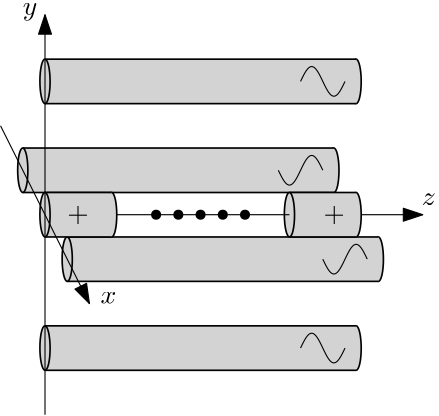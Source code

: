 <?xml version="1.0"?>
<!DOCTYPE ipe SYSTEM "ipe.dtd">
<ipe version="70005" creator="Ipe 7.1.4">
<info created="D:20150518151439" modified="D:20150519112907"/>
<ipestyle name="basic">
<symbol name="arrow/arc(spx)">
<path stroke="sym-stroke" fill="sym-stroke" pen="sym-pen">
0 0 m
-1 0.333 l
-1 -0.333 l
h
</path>
</symbol>
<symbol name="arrow/farc(spx)">
<path stroke="sym-stroke" fill="white" pen="sym-pen">
0 0 m
-1 0.333 l
-1 -0.333 l
h
</path>
</symbol>
<symbol name="mark/circle(sx)" transformations="translations">
<path fill="sym-stroke">
0.6 0 0 0.6 0 0 e
0.4 0 0 0.4 0 0 e
</path>
</symbol>
<symbol name="mark/disk(sx)" transformations="translations">
<path fill="sym-stroke">
0.6 0 0 0.6 0 0 e
</path>
</symbol>
<symbol name="mark/fdisk(sfx)" transformations="translations">
<group>
<path fill="sym-fill">
0.5 0 0 0.5 0 0 e
</path>
<path fill="sym-stroke" fillrule="eofill">
0.6 0 0 0.6 0 0 e
0.4 0 0 0.4 0 0 e
</path>
</group>
</symbol>
<symbol name="mark/box(sx)" transformations="translations">
<path fill="sym-stroke" fillrule="eofill">
-0.6 -0.6 m
0.6 -0.6 l
0.6 0.6 l
-0.6 0.6 l
h
-0.4 -0.4 m
0.4 -0.4 l
0.4 0.4 l
-0.4 0.4 l
h
</path>
</symbol>
<symbol name="mark/square(sx)" transformations="translations">
<path fill="sym-stroke">
-0.6 -0.6 m
0.6 -0.6 l
0.6 0.6 l
-0.6 0.6 l
h
</path>
</symbol>
<symbol name="mark/fsquare(sfx)" transformations="translations">
<group>
<path fill="sym-fill">
-0.5 -0.5 m
0.5 -0.5 l
0.5 0.5 l
-0.5 0.5 l
h
</path>
<path fill="sym-stroke" fillrule="eofill">
-0.6 -0.6 m
0.6 -0.6 l
0.6 0.6 l
-0.6 0.6 l
h
-0.4 -0.4 m
0.4 -0.4 l
0.4 0.4 l
-0.4 0.4 l
h
</path>
</group>
</symbol>
<symbol name="mark/cross(sx)" transformations="translations">
<group>
<path fill="sym-stroke">
-0.43 -0.57 m
0.57 0.43 l
0.43 0.57 l
-0.57 -0.43 l
h
</path>
<path fill="sym-stroke">
-0.43 0.57 m
0.57 -0.43 l
0.43 -0.57 l
-0.57 0.43 l
h
</path>
</group>
</symbol>
<symbol name="arrow/fnormal(spx)">
<path stroke="sym-stroke" fill="white" pen="sym-pen">
0 0 m
-1 0.333 l
-1 -0.333 l
h
</path>
</symbol>
<symbol name="arrow/pointed(spx)">
<path stroke="sym-stroke" fill="sym-stroke" pen="sym-pen">
0 0 m
-1 0.333 l
-0.8 0 l
-1 -0.333 l
h
</path>
</symbol>
<symbol name="arrow/fpointed(spx)">
<path stroke="sym-stroke" fill="white" pen="sym-pen">
0 0 m
-1 0.333 l
-0.8 0 l
-1 -0.333 l
h
</path>
</symbol>
<symbol name="arrow/linear(spx)">
<path stroke="sym-stroke" pen="sym-pen">
-1 0.333 m
0 0 l
-1 -0.333 l
</path>
</symbol>
<symbol name="arrow/fdouble(spx)">
<path stroke="sym-stroke" fill="white" pen="sym-pen">
0 0 m
-1 0.333 l
-1 -0.333 l
h
-1 0 m
-2 0.333 l
-2 -0.333 l
h
</path>
</symbol>
<symbol name="arrow/double(spx)">
<path stroke="sym-stroke" fill="sym-stroke" pen="sym-pen">
0 0 m
-1 0.333 l
-1 -0.333 l
h
-1 0 m
-2 0.333 l
-2 -0.333 l
h
</path>
</symbol>
<pen name="heavier" value="0.8"/>
<pen name="fat" value="1.2"/>
<pen name="ultrafat" value="2"/>
<symbolsize name="large" value="5"/>
<symbolsize name="small" value="2"/>
<symbolsize name="tiny" value="1.1"/>
<arrowsize name="large" value="10"/>
<arrowsize name="small" value="5"/>
<arrowsize name="tiny" value="3"/>
<color name="red" value="1 0 0"/>
<color name="green" value="0 1 0"/>
<color name="blue" value="0 0 1"/>
<color name="yellow" value="1 1 0"/>
<color name="orange" value="1 0.647 0"/>
<color name="gold" value="1 0.843 0"/>
<color name="purple" value="0.627 0.125 0.941"/>
<color name="gray" value="0.745"/>
<color name="brown" value="0.647 0.165 0.165"/>
<color name="navy" value="0 0 0.502"/>
<color name="pink" value="1 0.753 0.796"/>
<color name="seagreen" value="0.18 0.545 0.341"/>
<color name="turquoise" value="0.251 0.878 0.816"/>
<color name="violet" value="0.933 0.51 0.933"/>
<color name="darkblue" value="0 0 0.545"/>
<color name="darkcyan" value="0 0.545 0.545"/>
<color name="darkgray" value="0.663"/>
<color name="darkgreen" value="0 0.392 0"/>
<color name="darkmagenta" value="0.545 0 0.545"/>
<color name="darkorange" value="1 0.549 0"/>
<color name="darkred" value="0.545 0 0"/>
<color name="lightblue" value="0.678 0.847 0.902"/>
<color name="lightcyan" value="0.878 1 1"/>
<color name="lightgray" value="0.827"/>
<color name="lightgreen" value="0.565 0.933 0.565"/>
<color name="lightyellow" value="1 1 0.878"/>
<dashstyle name="dashed" value="[4] 0"/>
<dashstyle name="dotted" value="[1 3] 0"/>
<dashstyle name="dash dotted" value="[4 2 1 2] 0"/>
<dashstyle name="dash dot dotted" value="[4 2 1 2 1 2] 0"/>
<textsize name="large" value="\large"/>
<textsize name="Large" value="\Large"/>
<textsize name="LARGE" value="\LARGE"/>
<textsize name="huge" value="\huge"/>
<textsize name="Huge" value="\Huge"/>
<textsize name="small" value="\small"/>
<textsize name="footnote" value="\footnotesize"/>
<textsize name="tiny" value="\tiny"/>
<textstyle name="center" begin="\begin{center}" end="\end{center}"/>
<textstyle name="itemize" begin="\begin{itemize}" end="\end{itemize}"/>
<textstyle name="item" begin="\begin{itemize}\item{}" end="\end{itemize}"/>
<gridsize name="4 pts" value="4"/>
<gridsize name="8 pts (~3 mm)" value="8"/>
<gridsize name="16 pts (~6 mm)" value="16"/>
<gridsize name="32 pts (~12 mm)" value="32"/>
<gridsize name="10 pts (~3.5 mm)" value="10"/>
<gridsize name="20 pts (~7 mm)" value="20"/>
<gridsize name="14 pts (~5 mm)" value="14"/>
<gridsize name="28 pts (~10 mm)" value="28"/>
<gridsize name="56 pts (~20 mm)" value="56"/>
<anglesize name="90 deg" value="90"/>
<anglesize name="60 deg" value="60"/>
<anglesize name="45 deg" value="45"/>
<anglesize name="30 deg" value="30"/>
<anglesize name="22.5 deg" value="22.5"/>
<tiling name="falling" angle="-60" step="4" width="1"/>
<tiling name="rising" angle="30" step="4" width="1"/>
</ipestyle>
<page>
<layer name="alpha"/>
<view layers="alpha" active="alpha"/>
<text layer="alpha" matrix="1 0 0 1 56 -36" transformations="translations" pos="292 516" stroke="black" type="label" width="5.694" height="4.289" depth="0" valign="baseline">$x$</text>
<text matrix="1 0 0 1 104 -12" transformations="translations" pos="216 596" stroke="black" type="label" width="5.242" height="4.297" depth="1.93" valign="baseline">$y$</text>
<path matrix="1 0 0 1 152 0" stroke="black" fill="lightgray" pen="0.6">
1.83654 -0.0803041 0 8 288 560 e
</path>
<path matrix="1 0 0 1 -8 0" fill="lightgray">
336 568 m
336 552 l
448 552 l
448 568 l
h
</path>
<path matrix="1 0 0 1 40 0" stroke="black" fill="lightgray" pen="0.6">
1.83654 -0.0803041 0 8 288 560 e
</path>
<path matrix="1 0 0 1 -8 0" stroke="black" pen="0.6">
336 568 m
448 568 l
</path>
<path matrix="1 0 0 1 -8 0" stroke="black" pen="0.6">
336 552 m
448 552 l
</path>
<path matrix="1 0 0 1 160 -64" stroke="black" fill="lightgray" pen="0.6">
1.83654 -0.0803041 0 8 288 560 e
</path>
<path matrix="1 0 0 1 -8 0" fill="lightgray">
344 504 m
344 488 l
456 488 l
456 504 l
h
</path>
<path matrix="1 0 0 1 48 -64" stroke="black" fill="lightgray" pen="0.6">
1.83654 -0.0803041 0 8 288 560 e
</path>
<path matrix="1 0 0 1 -8 0" stroke="black" pen="0.6">
344 504 m
456 504 l
</path>
<path matrix="1 0 0 1 -8 0" stroke="black" pen="0.6">
344 488 m
456 488 l
</path>
<path matrix="1 0 0 1 152 -96" stroke="black" fill="lightgray" pen="0.6">
1.83654 -0.0803041 0 8 288 560 e
</path>
<path matrix="1 0 0 1 -8 0" fill="lightgray">
336 472 m
336 456 l
448 456 l
448 472 l
h
</path>
<path matrix="1 0 0 1 40 -96" stroke="black" fill="lightgray" pen="0.6">
1.83654 -0.0803041 0 8 288 560 e
</path>
<path matrix="1 0 0 1 -8 0" stroke="black" pen="0.6">
336 472 m
448 472 l
</path>
<path matrix="1 0 0 1 -8 0" stroke="black" pen="0.6">
336 456 m
448 456 l
</path>
<path matrix="1 0 0 1 144 -32" stroke="black" fill="lightgray" pen="0.6">
1.83654 -0.0803041 0 8 288 560 e
</path>
<path matrix="1 0 0 1 -8 0" fill="lightgray">
328 536 m
328 520 l
440 520 l
440 536 l
h
</path>
<path matrix="1 0 0 1 32 -32" stroke="black" fill="lightgray" pen="0.6">
1.83654 -0.0803041 0 8 288 560 e
</path>
<path matrix="1 0 0 1 -8 0" stroke="black" pen="0.6">
328 536 m
440 536 l
</path>
<path matrix="1 0 0 1 -8 0" stroke="black" pen="0.6">
328 520 m
440 520 l
</path>
<path matrix="1 0 0 1 64 -48" stroke="black" fill="lightgray" pen="0.6">
1.83654 -0.0803041 0 8 288 560 e
</path>
<path matrix="1 0 0 1 16 120" fill="lightgray">
312 400 m
312 384 l
336 384 l
336 400 l
h
</path>
<path matrix="1 0 0 1 40 -48" stroke="black" fill="lightgray" pen="0.6">
1.83654 -0.0803041 0 8 288 560 e
</path>
<path matrix="1 0 0 1 16 120" stroke="black" pen="0.6">
312 400 m
336 400 l
</path>
<path matrix="1 0 0 1 16 120" stroke="black" pen="0.6">
312 384 m
336 384 l
</path>
<path matrix="1 0 0 1 152 -48" stroke="black" fill="lightgray" pen="0.6">
1.83654 -0.0803041 0 8 288 560 e
</path>
<path matrix="1 0 0 1 104 120" fill="lightgray">
312 400 m
312 384 l
336 384 l
336 400 l
h
</path>
<path matrix="1 0 0 1 128 -48" stroke="black" fill="lightgray" pen="0.6">
1.83654 -0.0803041 0 8 288 560 e
</path>
<path matrix="1 0 0 1 104 120" stroke="black" pen="0.6">
312 400 m
336 400 l
</path>
<path matrix="1 0 0 1 104 120" stroke="black" pen="0.6">
312 384 m
336 384 l
</path>
<path matrix="1 0 0 1 -8 0" stroke="black" rarrow="normal/normal">
336 584 m
336 440 l
</path>
<path matrix="1 0 0 1 -56 0" stroke="black" arrow="normal/normal">
368 544 m
400 480 l
</path>
<use matrix="1 0 0 1 -8 0" name="mark/disk(sx)" pos="392 512" size="normal" stroke="black"/>
<use matrix="1 0 0 1 -8 0" name="mark/disk(sx)" pos="384 512" size="normal" stroke="black"/>
<use matrix="1 0 0 1 -8 0" name="mark/disk(sx)" pos="400 512" size="normal" stroke="black"/>
<use matrix="1 0 0 1 -8 0" name="mark/disk(sx)" pos="376 512" size="normal" stroke="black"/>
<use matrix="1 0 0 1 -8 0" name="mark/disk(sx)" pos="408 512" size="normal" stroke="black"/>
<text matrix="1 0 0 1 32 36" transformations="translations" pos="304 476" stroke="black" type="label" width="7.749" height="5.812" depth="0.83" valign="center">$+$</text>
<text matrix="1 0 0 1 132 36" transformations="translations" pos="304 476" stroke="black" type="label" width="7.749" height="5.812" depth="0.83" halign="right" valign="center">$+$</text>
<path matrix="1 0 0 1 68 -80" stroke="black">
344 608 m
344.054 607.887 344.108 607.774 344.162 607.662 c
344.215 607.549 344.269 607.437 344.323 607.325 c
344.377 607.213 344.431 607.102 344.485 606.991 c
344.539 606.88 344.593 606.77 344.646 606.661 c
344.7 606.552 344.754 606.444 344.808 606.337 c
344.862 606.229 344.916 606.123 344.97 606.019 c
345.024 605.914 345.077 605.811 345.131 605.709 c
345.185 605.607 345.239 605.507 345.293 605.408 c
345.347 605.31 345.401 605.213 345.455 605.118 c
345.508 605.023 345.562 604.93 345.616 604.839 c
345.67 604.748 345.724 604.66 345.778 604.573 c
345.832 604.487 345.886 604.403 345.939 604.321 c
345.993 604.239 346.047 604.16 346.101 604.084 c
346.155 604.007 346.209 603.933 346.263 603.862 c
346.316 603.791 346.37 603.723 346.424 603.657 c
346.478 603.592 346.532 603.529 346.586 603.47 c
346.64 603.41 346.694 603.354 346.747 603.3 c
346.801 603.247 346.855 603.197 346.909 603.15 c
346.963 603.103 347.017 603.059 347.071 603.019 c
347.125 602.979 347.178 602.942 347.232 602.908 c
347.286 602.875 347.34 602.845 347.394 602.818 c
347.448 602.791 347.502 602.768 347.556 602.748 c
347.609 602.729 347.663 602.713 347.717 602.7 c
347.771 602.687 347.825 602.678 347.879 602.673 c
347.933 602.667 347.987 602.666 348.04 602.667 c
348.094 602.669 348.148 602.674 348.202 602.683 c
348.256 602.692 348.31 602.704 348.364 602.72 c
348.418 602.736 348.471 602.756 348.525 602.779 c
348.579 602.802 348.633 602.828 348.687 602.858 c
348.741 602.888 348.795 602.922 348.848 602.958 c
348.902 602.995 348.956 603.035 349.01 603.079 c
349.064 603.122 349.118 603.169 349.172 603.219 c
349.226 603.269 349.279 603.322 349.333 603.378 c
349.387 603.435 349.441 603.494 349.495 603.556 c
349.549 603.619 349.603 603.684 349.657 603.752 c
349.71 603.82 349.764 603.892 349.818 603.965 c
349.872 604.039 349.926 604.116 349.98 604.195 c
350.034 604.274 350.088 604.355 350.141 604.439 c
350.195 604.523 350.249 604.609 350.303 604.698 c
350.357 604.786 350.411 604.877 350.465 604.97 c
350.519 605.063 350.572 605.158 350.626 605.254 c
350.68 605.351 350.734 605.45 350.788 605.55 c
350.842 605.65 350.896 605.752 350.949 605.855 c
351.003 605.958 351.057 606.063 351.111 606.169 c
351.165 606.275 351.219 606.382 351.273 606.49 c
351.327 606.598 351.38 606.707 351.434 606.817 c
351.488 606.927 351.542 607.038 351.596 607.149 c
351.65 607.261 351.704 607.373 351.758 607.485 c
351.811 607.597 351.865 607.71 351.919 607.822 c
351.973 607.935 352.027 608.048 352.081 608.161 c
352.135 608.273 352.189 608.386 352.242 608.498 c
352.296 608.611 352.35 608.722 352.404 608.834 c
352.458 608.945 352.512 609.056 352.566 609.166 c
352.62 609.276 352.673 609.385 352.727 609.494 c
352.781 609.602 352.835 609.709 352.889 609.815 c
352.943 609.921 352.997 610.026 353.051 610.129 c
353.104 610.233 353.158 610.335 353.212 610.435 c
353.266 610.536 353.32 610.634 353.374 610.731 c
353.428 610.828 353.481 610.923 353.535 611.016 c
353.589 611.109 353.643 611.2 353.697 611.289 c
353.751 611.378 353.805 611.464 353.859 611.548 c
353.912 611.632 353.966 611.714 354.02 611.794 c
354.074 611.873 354.128 611.95 354.182 612.024 c
354.236 612.098 354.29 612.169 354.343 612.237 c
354.397 612.306 354.451 612.372 354.505 612.434 c
354.559 612.497 354.613 612.557 354.667 612.613 c
354.721 612.67 354.774 612.723 354.828 612.774 c
354.882 612.824 354.936 612.871 354.99 612.915 c
355.044 612.958 355.098 612.999 355.152 613.036 c
355.205 613.073 355.259 613.107 355.313 613.137 c
355.367 613.168 355.421 613.194 355.475 613.218 c
355.529 613.241 355.582 613.261 355.636 613.277 c
355.69 613.294 355.744 613.306 355.798 613.316 c
355.852 613.325 355.906 613.33 355.96 613.332 c
356.013 613.335 356.067 613.333 356.121 613.328 c
356.175 613.323 356.229 613.314 356.283 613.302 c
356.337 613.29 356.391 613.274 356.444 613.255 c
356.498 613.235 356.552 613.212 356.606 613.186 c
356.66 613.16 356.714 613.13 356.768 613.097 c
356.822 613.064 356.875 613.027 356.929 612.987 c
356.983 612.947 357.037 612.904 357.091 612.857 c
357.145 612.811 357.199 612.761 357.253 612.708 c
357.306 612.655 357.36 612.599 357.414 612.539 c
357.468 612.48 357.522 612.418 357.576 612.353 c
357.63 612.288 357.684 612.219 357.737 612.149 c
357.791 612.078 357.845 612.004 357.899 611.928 c
357.953 611.852 358.007 611.773 358.061 611.691 c
358.114 611.61 358.168 611.526 358.222 611.44 c
358.276 611.354 358.33 611.265 358.384 611.174 c
358.438 611.084 358.492 610.991 358.545 610.896 c
358.599 610.802 358.653 610.705 358.707 610.607 c
358.761 610.508 358.815 610.408 358.869 610.306 c
358.923 610.205 358.976 610.102 359.03 609.997 c
359.084 609.892 359.138 609.787 359.192 609.679 c
359.246 609.572 359.3 609.464 359.354 609.355 c
359.407 609.246 359.461 609.136 359.515 609.026 c
359.569 608.915 359.623 608.803 359.677 608.692 c
359.731 608.58 359.785 608.468 359.838 608.355 c
359.892 608.243 359.946 608.13 360 608.017 c
</path>
<path matrix="1 0 0 1 84 -112" stroke="black">
344 608 m
344.054 607.887 344.108 607.774 344.162 607.662 c
344.215 607.549 344.269 607.437 344.323 607.325 c
344.377 607.213 344.431 607.102 344.485 606.991 c
344.539 606.88 344.593 606.77 344.646 606.661 c
344.7 606.552 344.754 606.444 344.808 606.337 c
344.862 606.229 344.916 606.123 344.97 606.019 c
345.024 605.914 345.077 605.811 345.131 605.709 c
345.185 605.607 345.239 605.507 345.293 605.408 c
345.347 605.31 345.401 605.213 345.455 605.118 c
345.508 605.023 345.562 604.93 345.616 604.839 c
345.67 604.748 345.724 604.66 345.778 604.573 c
345.832 604.487 345.886 604.403 345.939 604.321 c
345.993 604.239 346.047 604.16 346.101 604.084 c
346.155 604.007 346.209 603.933 346.263 603.862 c
346.316 603.791 346.37 603.723 346.424 603.657 c
346.478 603.592 346.532 603.529 346.586 603.47 c
346.64 603.41 346.694 603.354 346.747 603.3 c
346.801 603.247 346.855 603.197 346.909 603.15 c
346.963 603.103 347.017 603.059 347.071 603.019 c
347.125 602.979 347.178 602.942 347.232 602.908 c
347.286 602.875 347.34 602.845 347.394 602.818 c
347.448 602.791 347.502 602.768 347.556 602.748 c
347.609 602.729 347.663 602.713 347.717 602.7 c
347.771 602.687 347.825 602.678 347.879 602.673 c
347.933 602.667 347.987 602.666 348.04 602.667 c
348.094 602.669 348.148 602.674 348.202 602.683 c
348.256 602.692 348.31 602.704 348.364 602.72 c
348.418 602.736 348.471 602.756 348.525 602.779 c
348.579 602.802 348.633 602.828 348.687 602.858 c
348.741 602.888 348.795 602.922 348.848 602.958 c
348.902 602.995 348.956 603.035 349.01 603.079 c
349.064 603.122 349.118 603.169 349.172 603.219 c
349.226 603.269 349.279 603.322 349.333 603.378 c
349.387 603.435 349.441 603.494 349.495 603.556 c
349.549 603.619 349.603 603.684 349.657 603.752 c
349.71 603.82 349.764 603.892 349.818 603.965 c
349.872 604.039 349.926 604.116 349.98 604.195 c
350.034 604.274 350.088 604.355 350.141 604.439 c
350.195 604.523 350.249 604.609 350.303 604.698 c
350.357 604.786 350.411 604.877 350.465 604.97 c
350.519 605.063 350.572 605.158 350.626 605.254 c
350.68 605.351 350.734 605.45 350.788 605.55 c
350.842 605.65 350.896 605.752 350.949 605.855 c
351.003 605.958 351.057 606.063 351.111 606.169 c
351.165 606.275 351.219 606.382 351.273 606.49 c
351.327 606.598 351.38 606.707 351.434 606.817 c
351.488 606.927 351.542 607.038 351.596 607.149 c
351.65 607.261 351.704 607.373 351.758 607.485 c
351.811 607.597 351.865 607.71 351.919 607.822 c
351.973 607.935 352.027 608.048 352.081 608.161 c
352.135 608.273 352.189 608.386 352.242 608.498 c
352.296 608.611 352.35 608.722 352.404 608.834 c
352.458 608.945 352.512 609.056 352.566 609.166 c
352.62 609.276 352.673 609.385 352.727 609.494 c
352.781 609.602 352.835 609.709 352.889 609.815 c
352.943 609.921 352.997 610.026 353.051 610.129 c
353.104 610.233 353.158 610.335 353.212 610.435 c
353.266 610.536 353.32 610.634 353.374 610.731 c
353.428 610.828 353.481 610.923 353.535 611.016 c
353.589 611.109 353.643 611.2 353.697 611.289 c
353.751 611.378 353.805 611.464 353.859 611.548 c
353.912 611.632 353.966 611.714 354.02 611.794 c
354.074 611.873 354.128 611.95 354.182 612.024 c
354.236 612.098 354.29 612.169 354.343 612.237 c
354.397 612.306 354.451 612.372 354.505 612.434 c
354.559 612.497 354.613 612.557 354.667 612.613 c
354.721 612.67 354.774 612.723 354.828 612.774 c
354.882 612.824 354.936 612.871 354.99 612.915 c
355.044 612.958 355.098 612.999 355.152 613.036 c
355.205 613.073 355.259 613.107 355.313 613.137 c
355.367 613.168 355.421 613.194 355.475 613.218 c
355.529 613.241 355.582 613.261 355.636 613.277 c
355.69 613.294 355.744 613.306 355.798 613.316 c
355.852 613.325 355.906 613.33 355.96 613.332 c
356.013 613.335 356.067 613.333 356.121 613.328 c
356.175 613.323 356.229 613.314 356.283 613.302 c
356.337 613.29 356.391 613.274 356.444 613.255 c
356.498 613.235 356.552 613.212 356.606 613.186 c
356.66 613.16 356.714 613.13 356.768 613.097 c
356.822 613.064 356.875 613.027 356.929 612.987 c
356.983 612.947 357.037 612.904 357.091 612.857 c
357.145 612.811 357.199 612.761 357.253 612.708 c
357.306 612.655 357.36 612.599 357.414 612.539 c
357.468 612.48 357.522 612.418 357.576 612.353 c
357.63 612.288 357.684 612.219 357.737 612.149 c
357.791 612.078 357.845 612.004 357.899 611.928 c
357.953 611.852 358.007 611.773 358.061 611.691 c
358.114 611.61 358.168 611.526 358.222 611.44 c
358.276 611.354 358.33 611.265 358.384 611.174 c
358.438 611.084 358.492 610.991 358.545 610.896 c
358.599 610.802 358.653 610.705 358.707 610.607 c
358.761 610.508 358.815 610.408 358.869 610.306 c
358.923 610.205 358.976 610.102 359.03 609.997 c
359.084 609.892 359.138 609.787 359.192 609.679 c
359.246 609.572 359.3 609.464 359.354 609.355 c
359.407 609.246 359.461 609.136 359.515 609.026 c
359.569 608.915 359.623 608.803 359.677 608.692 c
359.731 608.58 359.785 608.468 359.838 608.355 c
359.892 608.243 359.946 608.13 360 608.017 c
</path>
<path matrix="1 0 0 1 76 -48" stroke="black">
344 608 m
344.054 608.113 344.108 608.226 344.162 608.338 c
344.215 608.451 344.269 608.563 344.323 608.675 c
344.377 608.787 344.431 608.898 344.485 609.009 c
344.539 609.12 344.593 609.23 344.646 609.339 c
344.7 609.448 344.754 609.556 344.808 609.663 c
344.862 609.771 344.916 609.877 344.97 609.981 c
345.024 610.086 345.077 610.189 345.131 610.291 c
345.185 610.393 345.239 610.493 345.293 610.592 c
345.347 610.69 345.401 610.787 345.455 610.882 c
345.508 610.977 345.562 611.07 345.616 611.161 c
345.67 611.252 345.724 611.34 345.778 611.427 c
345.832 611.513 345.886 611.597 345.939 611.679 c
345.993 611.761 346.047 611.84 346.101 611.916 c
346.155 611.993 346.209 612.067 346.263 612.138 c
346.316 612.209 346.37 612.277 346.424 612.343 c
346.478 612.408 346.532 612.471 346.586 612.53 c
346.64 612.59 346.694 612.646 346.747 612.7 c
346.801 612.753 346.855 612.803 346.909 612.85 c
346.963 612.897 347.017 612.941 347.071 612.981 c
347.125 613.021 347.178 613.058 347.232 613.092 c
347.286 613.125 347.34 613.155 347.394 613.182 c
347.448 613.209 347.502 613.232 347.556 613.252 c
347.609 613.271 347.663 613.287 347.717 613.3 c
347.771 613.313 347.825 613.322 347.879 613.327 c
347.933 613.333 347.987 613.334 348.04 613.333 c
348.094 613.331 348.148 613.326 348.202 613.317 c
348.256 613.308 348.31 613.296 348.364 613.28 c
348.418 613.264 348.471 613.244 348.525 613.221 c
348.579 613.198 348.633 613.172 348.687 613.142 c
348.741 613.112 348.795 613.078 348.848 613.042 c
348.902 613.005 348.956 612.965 349.01 612.921 c
349.064 612.878 349.118 612.831 349.172 612.781 c
349.226 612.731 349.279 612.678 349.333 612.622 c
349.387 612.565 349.441 612.506 349.495 612.444 c
349.549 612.381 349.603 612.316 349.657 612.248 c
349.71 612.18 349.764 612.108 349.818 612.035 c
349.872 611.961 349.926 611.884 349.98 611.805 c
350.034 611.726 350.088 611.645 350.141 611.561 c
350.195 611.477 350.249 611.391 350.303 611.302 c
350.357 611.214 350.411 611.123 350.465 611.03 c
350.519 610.937 350.572 610.842 350.626 610.746 c
350.68 610.649 350.734 610.55 350.788 610.45 c
350.842 610.35 350.896 610.248 350.949 610.145 c
351.003 610.042 351.057 609.937 351.111 609.831 c
351.165 609.725 351.219 609.618 351.273 609.51 c
351.327 609.402 351.38 609.293 351.434 609.183 c
351.488 609.073 351.542 608.962 351.596 608.851 c
351.65 608.739 351.704 608.627 351.758 608.515 c
351.811 608.403 351.865 608.29 351.919 608.178 c
351.973 608.065 352.027 607.952 352.081 607.839 c
352.135 607.727 352.189 607.614 352.242 607.502 c
352.296 607.389 352.35 607.278 352.404 607.166 c
352.458 607.055 352.512 606.944 352.566 606.834 c
352.62 606.724 352.673 606.615 352.727 606.506 c
352.781 606.398 352.835 606.291 352.889 606.185 c
352.943 606.079 352.997 605.974 353.051 605.871 c
353.104 605.767 353.158 605.665 353.212 605.565 c
353.266 605.464 353.32 605.366 353.374 605.269 c
353.428 605.172 353.481 605.077 353.535 604.984 c
353.589 604.891 353.643 604.8 353.697 604.711 c
353.751 604.622 353.805 604.536 353.859 604.452 c
353.912 604.368 353.966 604.286 354.02 604.206 c
354.074 604.127 354.128 604.05 354.182 603.976 c
354.236 603.902 354.29 603.831 354.343 603.763 c
354.397 603.694 354.451 603.628 354.505 603.566 c
354.559 603.503 354.613 603.443 354.667 603.387 c
354.721 603.33 354.774 603.277 354.828 603.226 c
354.882 603.176 354.936 603.129 354.99 603.085 c
355.044 603.042 355.098 603.001 355.152 602.964 c
355.205 602.927 355.259 602.893 355.313 602.863 c
355.367 602.832 355.421 602.806 355.475 602.782 c
355.529 602.759 355.582 602.739 355.636 602.723 c
355.69 602.706 355.744 602.694 355.798 602.684 c
355.852 602.675 355.906 602.67 355.96 602.668 c
356.013 602.665 356.067 602.667 356.121 602.672 c
356.175 602.677 356.229 602.686 356.283 602.698 c
356.337 602.71 356.391 602.726 356.444 602.745 c
356.498 602.765 356.552 602.788 356.606 602.814 c
356.66 602.84 356.714 602.87 356.768 602.903 c
356.822 602.936 356.875 602.973 356.929 603.013 c
356.983 603.053 357.037 603.096 357.091 603.143 c
357.145 603.189 357.199 603.239 357.253 603.292 c
357.306 603.345 357.36 603.401 357.414 603.461 c
357.468 603.52 357.522 603.582 357.576 603.647 c
357.63 603.712 357.684 603.781 357.737 603.851 c
357.791 603.922 357.845 603.996 357.899 604.072 c
357.953 604.148 358.007 604.227 358.061 604.309 c
358.114 604.39 358.168 604.474 358.222 604.56 c
358.276 604.646 358.33 604.735 358.384 604.826 c
358.438 604.916 358.492 605.009 358.545 605.104 c
358.599 605.198 358.653 605.295 358.707 605.393 c
358.761 605.492 358.815 605.592 358.869 605.694 c
358.923 605.795 358.976 605.898 359.03 606.003 c
359.084 606.108 359.138 606.213 359.192 606.321 c
359.246 606.428 359.3 606.536 359.354 606.645 c
359.407 606.754 359.461 606.864 359.515 606.974 c
359.569 607.085 359.623 607.197 359.677 607.308 c
359.731 607.42 359.785 607.532 359.838 607.645 c
359.892 607.757 359.946 607.87 360 607.983 c
</path>
<path matrix="1 0 0 1 76 -144" stroke="black">
344 608 m
344.054 608.113 344.108 608.226 344.162 608.338 c
344.215 608.451 344.269 608.563 344.323 608.675 c
344.377 608.787 344.431 608.898 344.485 609.009 c
344.539 609.12 344.593 609.23 344.646 609.339 c
344.7 609.448 344.754 609.556 344.808 609.663 c
344.862 609.771 344.916 609.877 344.97 609.981 c
345.024 610.086 345.077 610.189 345.131 610.291 c
345.185 610.393 345.239 610.493 345.293 610.592 c
345.347 610.69 345.401 610.787 345.455 610.882 c
345.508 610.977 345.562 611.07 345.616 611.161 c
345.67 611.252 345.724 611.34 345.778 611.427 c
345.832 611.513 345.886 611.597 345.939 611.679 c
345.993 611.761 346.047 611.84 346.101 611.916 c
346.155 611.993 346.209 612.067 346.263 612.138 c
346.316 612.209 346.37 612.277 346.424 612.343 c
346.478 612.408 346.532 612.471 346.586 612.53 c
346.64 612.59 346.694 612.646 346.747 612.7 c
346.801 612.753 346.855 612.803 346.909 612.85 c
346.963 612.897 347.017 612.941 347.071 612.981 c
347.125 613.021 347.178 613.058 347.232 613.092 c
347.286 613.125 347.34 613.155 347.394 613.182 c
347.448 613.209 347.502 613.232 347.556 613.252 c
347.609 613.271 347.663 613.287 347.717 613.3 c
347.771 613.313 347.825 613.322 347.879 613.327 c
347.933 613.333 347.987 613.334 348.04 613.333 c
348.094 613.331 348.148 613.326 348.202 613.317 c
348.256 613.308 348.31 613.296 348.364 613.28 c
348.418 613.264 348.471 613.244 348.525 613.221 c
348.579 613.198 348.633 613.172 348.687 613.142 c
348.741 613.112 348.795 613.078 348.848 613.042 c
348.902 613.005 348.956 612.965 349.01 612.921 c
349.064 612.878 349.118 612.831 349.172 612.781 c
349.226 612.731 349.279 612.678 349.333 612.622 c
349.387 612.565 349.441 612.506 349.495 612.444 c
349.549 612.381 349.603 612.316 349.657 612.248 c
349.71 612.18 349.764 612.108 349.818 612.035 c
349.872 611.961 349.926 611.884 349.98 611.805 c
350.034 611.726 350.088 611.645 350.141 611.561 c
350.195 611.477 350.249 611.391 350.303 611.302 c
350.357 611.214 350.411 611.123 350.465 611.03 c
350.519 610.937 350.572 610.842 350.626 610.746 c
350.68 610.649 350.734 610.55 350.788 610.45 c
350.842 610.35 350.896 610.248 350.949 610.145 c
351.003 610.042 351.057 609.937 351.111 609.831 c
351.165 609.725 351.219 609.618 351.273 609.51 c
351.327 609.402 351.38 609.293 351.434 609.183 c
351.488 609.073 351.542 608.962 351.596 608.851 c
351.65 608.739 351.704 608.627 351.758 608.515 c
351.811 608.403 351.865 608.29 351.919 608.178 c
351.973 608.065 352.027 607.952 352.081 607.839 c
352.135 607.727 352.189 607.614 352.242 607.502 c
352.296 607.389 352.35 607.278 352.404 607.166 c
352.458 607.055 352.512 606.944 352.566 606.834 c
352.62 606.724 352.673 606.615 352.727 606.506 c
352.781 606.398 352.835 606.291 352.889 606.185 c
352.943 606.079 352.997 605.974 353.051 605.871 c
353.104 605.767 353.158 605.665 353.212 605.565 c
353.266 605.464 353.32 605.366 353.374 605.269 c
353.428 605.172 353.481 605.077 353.535 604.984 c
353.589 604.891 353.643 604.8 353.697 604.711 c
353.751 604.622 353.805 604.536 353.859 604.452 c
353.912 604.368 353.966 604.286 354.02 604.206 c
354.074 604.127 354.128 604.05 354.182 603.976 c
354.236 603.902 354.29 603.831 354.343 603.763 c
354.397 603.694 354.451 603.628 354.505 603.566 c
354.559 603.503 354.613 603.443 354.667 603.387 c
354.721 603.33 354.774 603.277 354.828 603.226 c
354.882 603.176 354.936 603.129 354.99 603.085 c
355.044 603.042 355.098 603.001 355.152 602.964 c
355.205 602.927 355.259 602.893 355.313 602.863 c
355.367 602.832 355.421 602.806 355.475 602.782 c
355.529 602.759 355.582 602.739 355.636 602.723 c
355.69 602.706 355.744 602.694 355.798 602.684 c
355.852 602.675 355.906 602.67 355.96 602.668 c
356.013 602.665 356.067 602.667 356.121 602.672 c
356.175 602.677 356.229 602.686 356.283 602.698 c
356.337 602.71 356.391 602.726 356.444 602.745 c
356.498 602.765 356.552 602.788 356.606 602.814 c
356.66 602.84 356.714 602.87 356.768 602.903 c
356.822 602.936 356.875 602.973 356.929 603.013 c
356.983 603.053 357.037 603.096 357.091 603.143 c
357.145 603.189 357.199 603.239 357.253 603.292 c
357.306 603.345 357.36 603.401 357.414 603.461 c
357.468 603.52 357.522 603.582 357.576 603.647 c
357.63 603.712 357.684 603.781 357.737 603.851 c
357.791 603.922 357.845 603.996 357.899 604.072 c
357.953 604.148 358.007 604.227 358.061 604.309 c
358.114 604.39 358.168 604.474 358.222 604.56 c
358.276 604.646 358.33 604.735 358.384 604.826 c
358.438 604.916 358.492 605.009 358.545 605.104 c
358.599 605.198 358.653 605.295 358.707 605.393 c
358.761 605.492 358.815 605.592 358.869 605.694 c
358.923 605.795 358.976 605.898 359.03 606.003 c
359.084 606.108 359.138 606.213 359.192 606.321 c
359.246 606.428 359.3 606.536 359.354 606.645 c
359.407 606.754 359.461 606.864 359.515 606.974 c
359.569 607.085 359.623 607.197 359.677 607.308 c
359.731 607.42 359.785 607.532 359.838 607.645 c
359.892 607.757 359.946 607.87 360 607.983 c
</path>
<path stroke="black">
353.836 512 m
416 512 l
</path>
<path stroke="black" arrow="normal/normal">
441.836 512 m
464 512 l
</path>
<text matrix="1 0 0 1 -1.99095 -1.78138" transformations="translations" pos="465.638 517.148" stroke="black" type="label" width="5.071" height="4.289" depth="0" valign="baseline">$z$</text>
</page>
</ipe>
